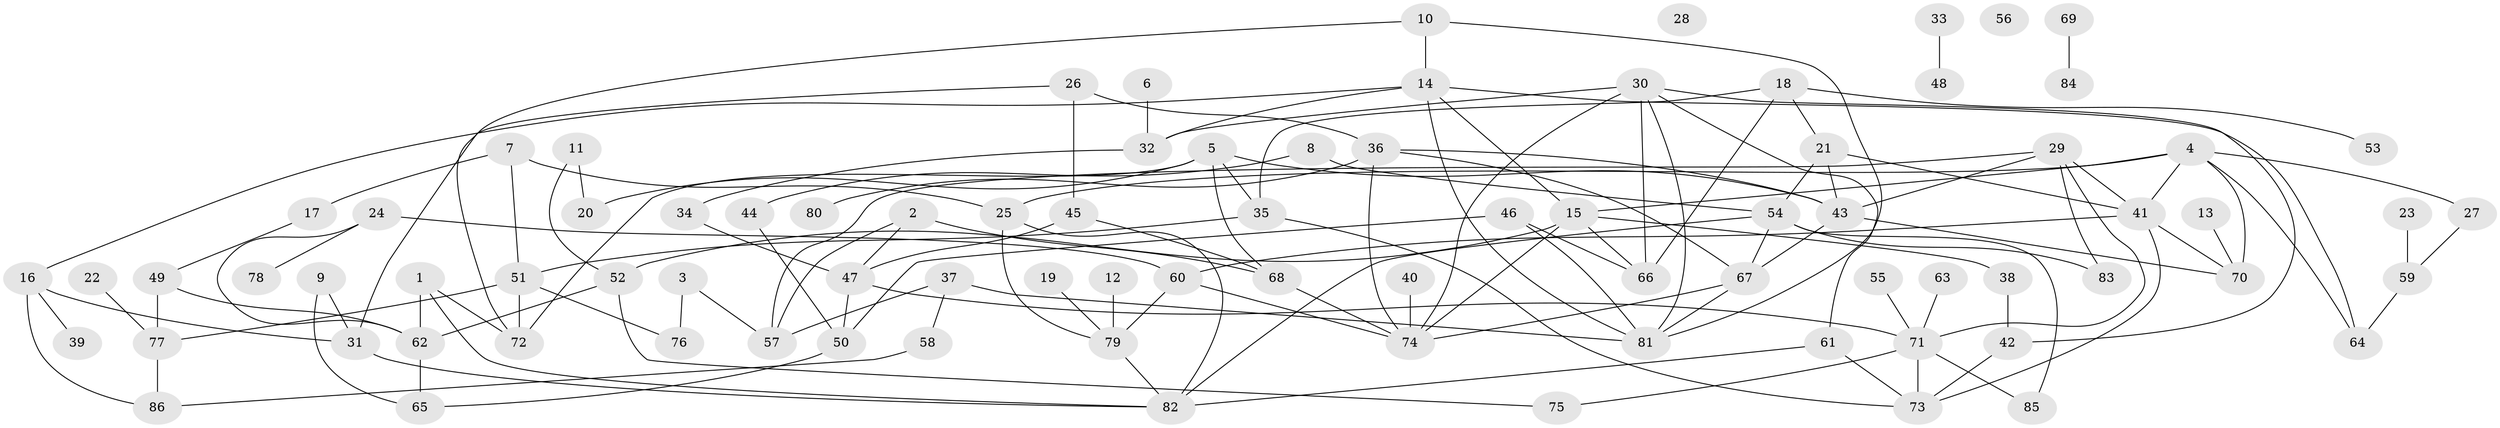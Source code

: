 // Generated by graph-tools (version 1.1) at 2025/33/03/09/25 02:33:49]
// undirected, 86 vertices, 136 edges
graph export_dot {
graph [start="1"]
  node [color=gray90,style=filled];
  1;
  2;
  3;
  4;
  5;
  6;
  7;
  8;
  9;
  10;
  11;
  12;
  13;
  14;
  15;
  16;
  17;
  18;
  19;
  20;
  21;
  22;
  23;
  24;
  25;
  26;
  27;
  28;
  29;
  30;
  31;
  32;
  33;
  34;
  35;
  36;
  37;
  38;
  39;
  40;
  41;
  42;
  43;
  44;
  45;
  46;
  47;
  48;
  49;
  50;
  51;
  52;
  53;
  54;
  55;
  56;
  57;
  58;
  59;
  60;
  61;
  62;
  63;
  64;
  65;
  66;
  67;
  68;
  69;
  70;
  71;
  72;
  73;
  74;
  75;
  76;
  77;
  78;
  79;
  80;
  81;
  82;
  83;
  84;
  85;
  86;
  1 -- 62;
  1 -- 72;
  1 -- 82;
  2 -- 47;
  2 -- 57;
  2 -- 68;
  3 -- 57;
  3 -- 76;
  4 -- 15;
  4 -- 25;
  4 -- 27;
  4 -- 41;
  4 -- 64;
  4 -- 70;
  5 -- 20;
  5 -- 35;
  5 -- 43;
  5 -- 68;
  5 -- 72;
  6 -- 32;
  7 -- 17;
  7 -- 25;
  7 -- 51;
  8 -- 44;
  8 -- 54;
  9 -- 31;
  9 -- 65;
  10 -- 14;
  10 -- 72;
  10 -- 81;
  11 -- 20;
  11 -- 52;
  12 -- 79;
  13 -- 70;
  14 -- 15;
  14 -- 16;
  14 -- 32;
  14 -- 64;
  14 -- 81;
  15 -- 38;
  15 -- 52;
  15 -- 66;
  15 -- 74;
  16 -- 31;
  16 -- 39;
  16 -- 86;
  17 -- 49;
  18 -- 21;
  18 -- 35;
  18 -- 53;
  18 -- 66;
  19 -- 79;
  21 -- 41;
  21 -- 43;
  21 -- 54;
  22 -- 77;
  23 -- 59;
  24 -- 60;
  24 -- 62;
  24 -- 78;
  25 -- 79;
  25 -- 82;
  26 -- 31;
  26 -- 36;
  26 -- 45;
  27 -- 59;
  29 -- 41;
  29 -- 43;
  29 -- 57;
  29 -- 71;
  29 -- 83;
  30 -- 32;
  30 -- 42;
  30 -- 61;
  30 -- 66;
  30 -- 74;
  30 -- 81;
  31 -- 82;
  32 -- 34;
  33 -- 48;
  34 -- 47;
  35 -- 51;
  35 -- 73;
  36 -- 43;
  36 -- 67;
  36 -- 74;
  36 -- 80;
  37 -- 57;
  37 -- 58;
  37 -- 81;
  38 -- 42;
  40 -- 74;
  41 -- 60;
  41 -- 70;
  41 -- 73;
  42 -- 73;
  43 -- 67;
  43 -- 70;
  44 -- 50;
  45 -- 47;
  45 -- 68;
  46 -- 50;
  46 -- 66;
  46 -- 81;
  47 -- 50;
  47 -- 71;
  49 -- 62;
  49 -- 77;
  50 -- 65;
  51 -- 72;
  51 -- 76;
  51 -- 77;
  52 -- 62;
  52 -- 75;
  54 -- 67;
  54 -- 82;
  54 -- 83;
  54 -- 85;
  55 -- 71;
  58 -- 86;
  59 -- 64;
  60 -- 74;
  60 -- 79;
  61 -- 73;
  61 -- 82;
  62 -- 65;
  63 -- 71;
  67 -- 74;
  67 -- 81;
  68 -- 74;
  69 -- 84;
  71 -- 73;
  71 -- 75;
  71 -- 85;
  77 -- 86;
  79 -- 82;
}
